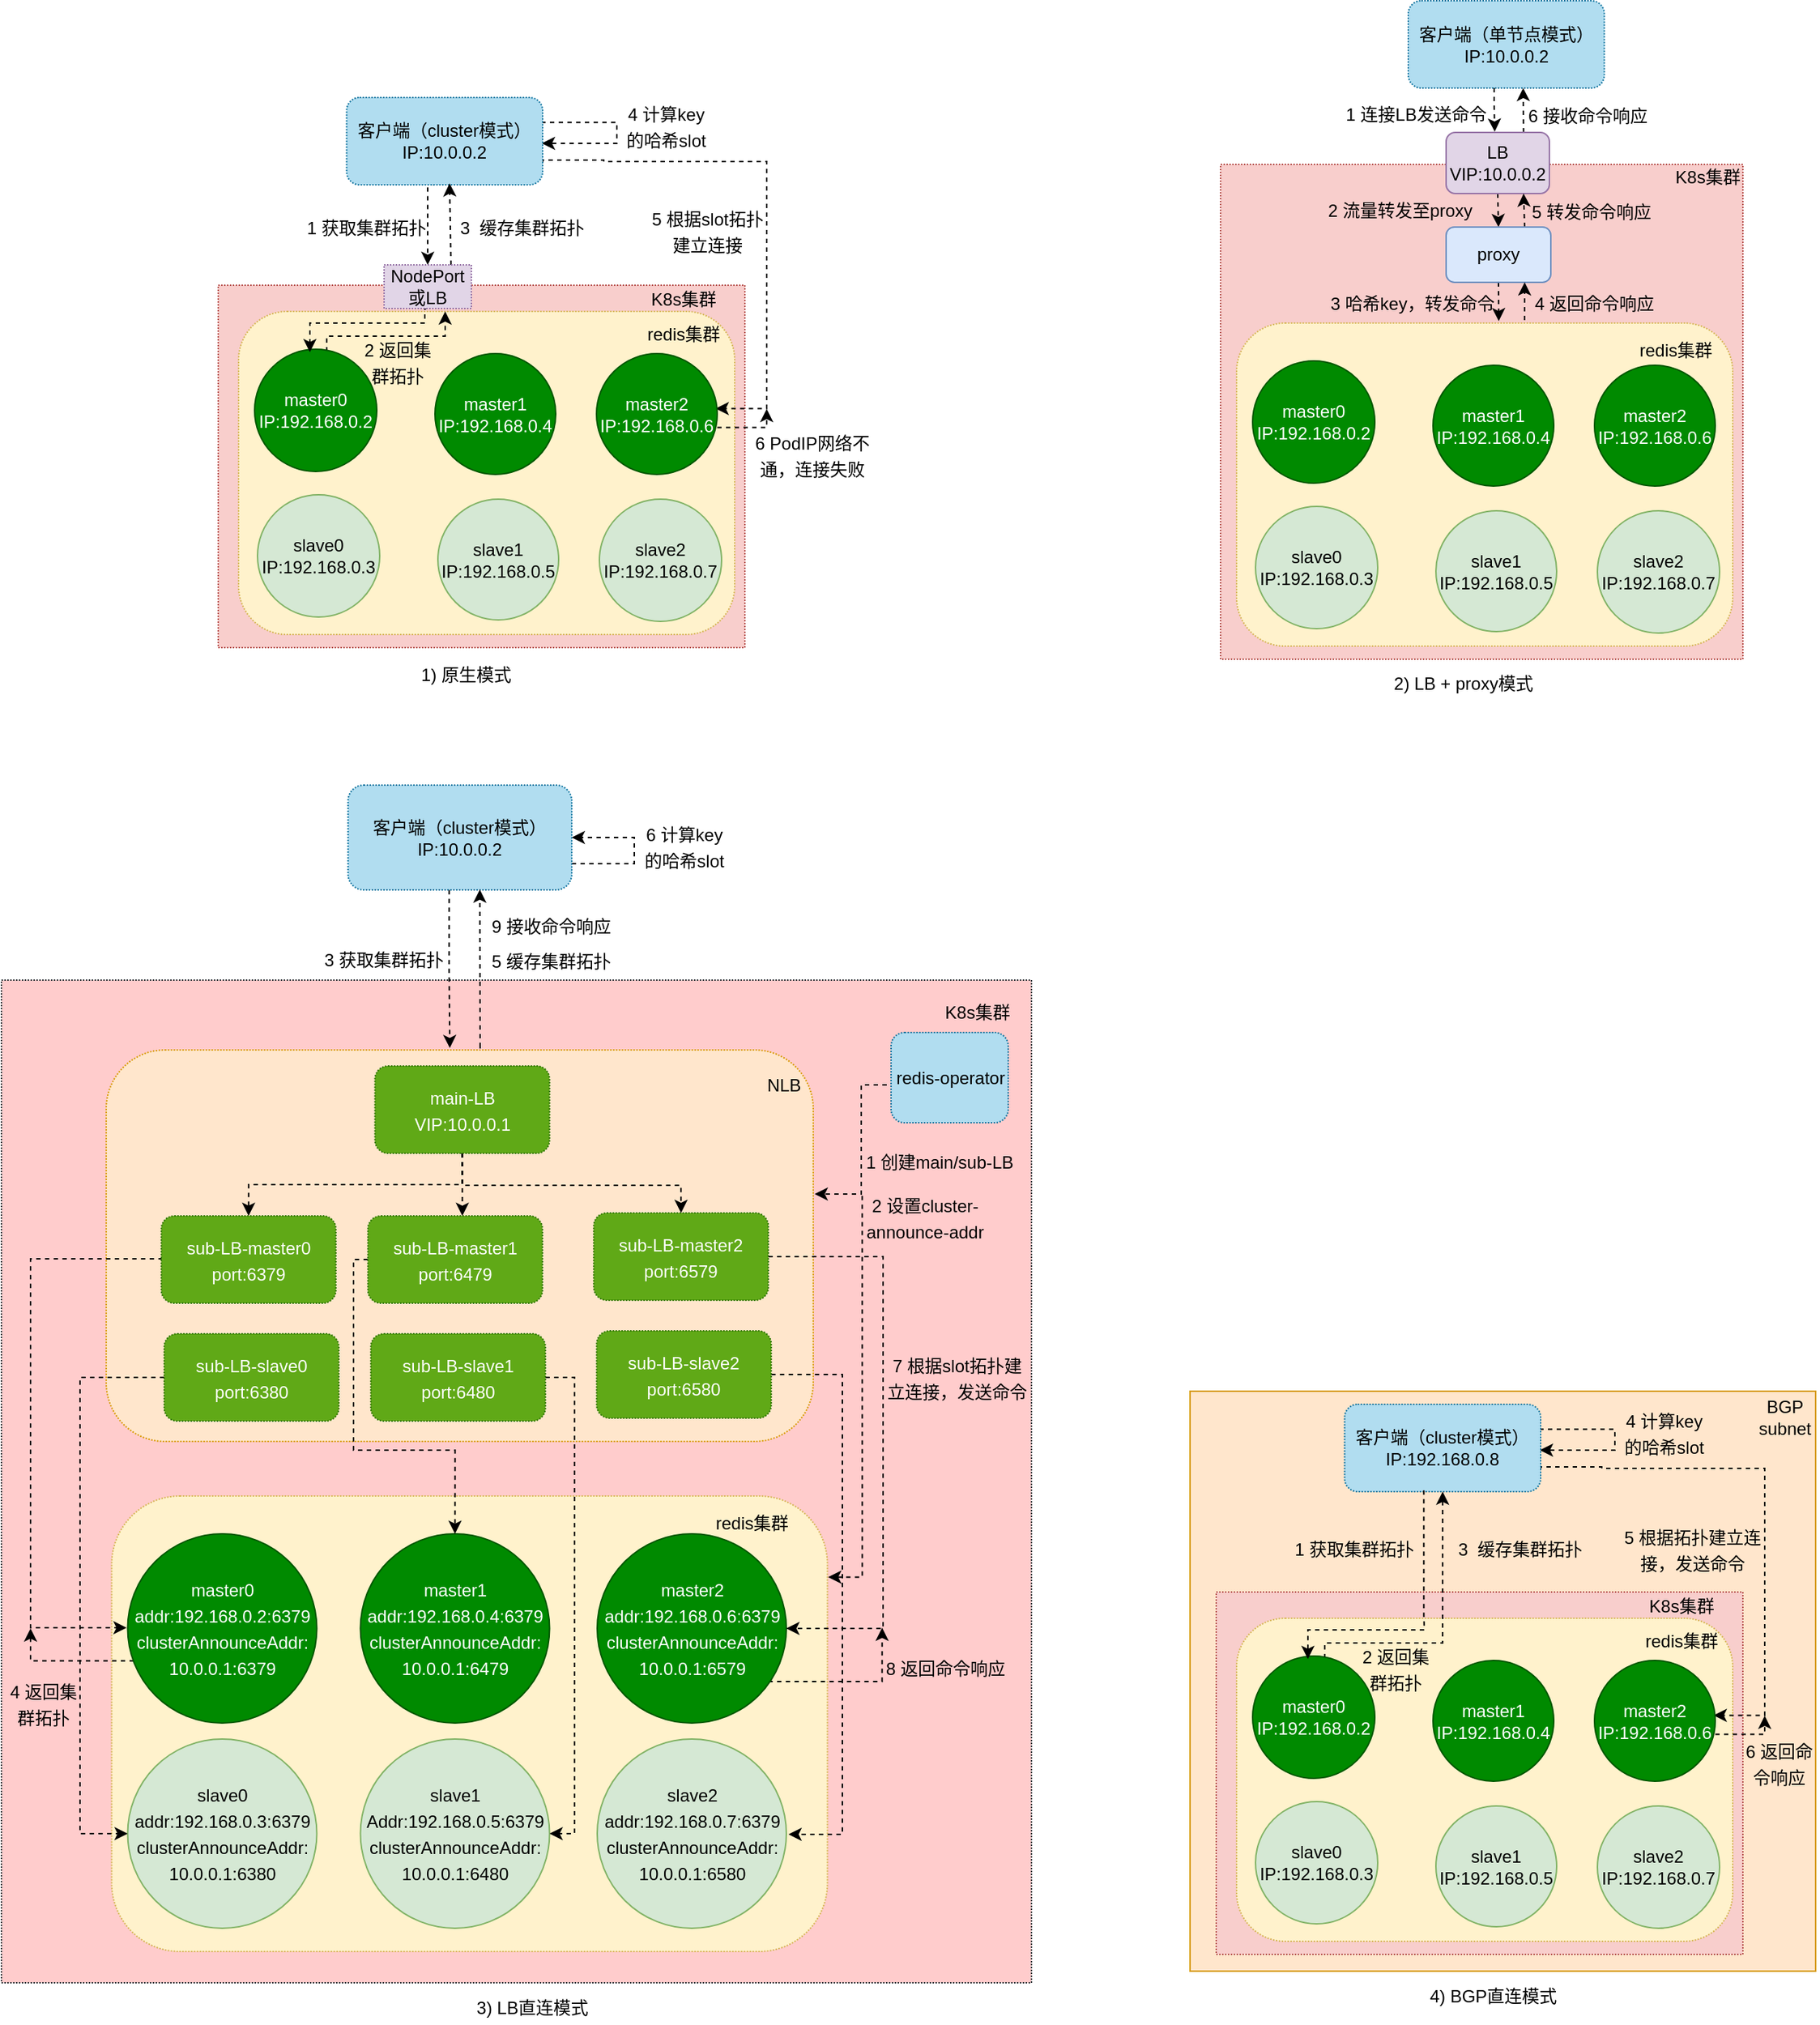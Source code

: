 <mxfile version="21.6.8" type="github">
  <diagram id="rYdwiMb5jvszhZctyrXV" name="第 1 页">
    <mxGraphModel dx="430" dy="563" grid="0" gridSize="10" guides="1" tooltips="1" connect="1" arrows="1" fold="1" page="0" pageScale="1" pageWidth="1920" pageHeight="1200" math="0" shadow="0">
      <root>
        <mxCell id="0" />
        <mxCell id="1" parent="0" />
        <mxCell id="7h_gLRWyWyL7MHuIv_91-29" value="" style="rounded=0;whiteSpace=wrap;html=1;fillColor=#ffe6cc;strokeColor=#d79b00;" parent="1" vertex="1">
          <mxGeometry x="1339" y="1168" width="430" height="398.5" as="geometry" />
        </mxCell>
        <mxCell id="fc0Et_haitifpb5bSG0c-15" value="" style="rounded=0;whiteSpace=wrap;html=1;fillColor=#f8cecc;dashed=1;dashPattern=1 1;strokeColor=#b85450;" parent="1" vertex="1">
          <mxGeometry x="671" y="408" width="362" height="249" as="geometry" />
        </mxCell>
        <mxCell id="fc0Et_haitifpb5bSG0c-1" value="" style="rounded=1;whiteSpace=wrap;html=1;dashed=1;dashPattern=1 1;fillColor=#fff2cc;strokeColor=#d6b656;" parent="1" vertex="1">
          <mxGeometry x="685" y="426" width="341" height="222" as="geometry" />
        </mxCell>
        <mxCell id="fc0Et_haitifpb5bSG0c-35" value="" style="rounded=0;whiteSpace=wrap;html=1;fillColor=#f8cecc;dashed=1;dashPattern=1 1;strokeColor=#b85450;" parent="1" vertex="1">
          <mxGeometry x="1360" y="325" width="359" height="340" as="geometry" />
        </mxCell>
        <mxCell id="k7kp1MV-_mNu26BSV135-30" style="edgeStyle=orthogonalEdgeStyle;rounded=0;orthogonalLoop=1;jettySize=auto;html=1;entryX=0.5;entryY=0;entryDx=0;entryDy=0;dashed=1;exitX=0.443;exitY=1.005;exitDx=0;exitDy=0;exitPerimeter=0;" parent="1" source="YQscOVflWYW1QB9K6YFz-41" target="k7kp1MV-_mNu26BSV135-29" edge="1">
          <mxGeometry relative="1" as="geometry">
            <mxPoint x="815" y="288" as="sourcePoint" />
            <Array as="points">
              <mxPoint x="815" y="336" />
            </Array>
          </mxGeometry>
        </mxCell>
        <mxCell id="k7kp1MV-_mNu26BSV135-39" style="edgeStyle=orthogonalEdgeStyle;rounded=0;orthogonalLoop=1;jettySize=auto;html=1;exitX=0.997;exitY=0.425;exitDx=0;exitDy=0;dashed=1;entryX=1;entryY=0.5;entryDx=0;entryDy=0;exitPerimeter=0;" parent="1" edge="1">
          <mxGeometry relative="1" as="geometry">
            <mxPoint x="893.47" y="310.47" as="targetPoint" />
            <Array as="points">
              <mxPoint x="945" y="296" />
              <mxPoint x="945" y="311" />
            </Array>
            <mxPoint x="892.997" y="296.12" as="sourcePoint" />
          </mxGeometry>
        </mxCell>
        <mxCell id="k7kp1MV-_mNu26BSV135-42" style="edgeStyle=orthogonalEdgeStyle;rounded=0;orthogonalLoop=1;jettySize=auto;html=1;exitX=1;exitY=0.75;exitDx=0;exitDy=0;dashed=1;entryX=0.999;entryY=0.437;entryDx=0;entryDy=0;entryPerimeter=0;" parent="1" source="YQscOVflWYW1QB9K6YFz-41" edge="1">
          <mxGeometry relative="1" as="geometry">
            <Array as="points">
              <mxPoint x="894" y="322" />
              <mxPoint x="936" y="322" />
              <mxPoint x="1048" y="323" />
              <mxPoint x="1048" y="493" />
            </Array>
            <mxPoint x="903" y="322" as="sourcePoint" />
            <mxPoint x="1012.917" y="492.721" as="targetPoint" />
          </mxGeometry>
        </mxCell>
        <mxCell id="YQscOVflWYW1QB9K6YFz-41" value="客户端（cluster模式）&lt;br&gt;IP:10.0.0.2" style="rounded=1;whiteSpace=wrap;html=1;fillColor=#b1ddf0;strokeColor=#10739e;dashed=1;dashPattern=1 1;" parent="1" vertex="1">
          <mxGeometry x="759.25" y="279" width="134.75" height="60" as="geometry" />
        </mxCell>
        <mxCell id="k7kp1MV-_mNu26BSV135-37" style="edgeStyle=orthogonalEdgeStyle;rounded=0;orthogonalLoop=1;jettySize=auto;html=1;exitX=0.5;exitY=0;exitDx=0;exitDy=0;entryX=0.393;entryY=-0.006;entryDx=0;entryDy=0;dashed=1;entryPerimeter=0;" parent="1" edge="1">
          <mxGeometry relative="1" as="geometry">
            <Array as="points">
              <mxPoint x="746" y="443" />
              <mxPoint x="827" y="443" />
            </Array>
            <mxPoint x="745.59" y="453.48" as="sourcePoint" />
            <mxPoint x="826.996" y="426.004" as="targetPoint" />
          </mxGeometry>
        </mxCell>
        <mxCell id="fc0Et_haitifpb5bSG0c-2" value="master0&lt;br&gt;IP:192.168.0.2" style="ellipse;whiteSpace=wrap;html=1;aspect=fixed;fillColor=#008a00;fontColor=#ffffff;strokeColor=#005700;" parent="1" vertex="1">
          <mxGeometry x="696" y="452" width="84" height="84" as="geometry" />
        </mxCell>
        <mxCell id="fc0Et_haitifpb5bSG0c-3" value="slave0&lt;br&gt;IP:192.168.0.3" style="ellipse;whiteSpace=wrap;html=1;aspect=fixed;fillColor=#d5e8d4;strokeColor=#82b366;" parent="1" vertex="1">
          <mxGeometry x="698" y="552" width="84" height="84" as="geometry" />
        </mxCell>
        <mxCell id="fc0Et_haitifpb5bSG0c-4" value="master1&lt;br&gt;IP:192.168.0.4" style="ellipse;whiteSpace=wrap;html=1;aspect=fixed;fillColor=#008a00;fontColor=#ffffff;strokeColor=#005700;" parent="1" vertex="1">
          <mxGeometry x="820" y="455" width="83" height="83" as="geometry" />
        </mxCell>
        <mxCell id="fc0Et_haitifpb5bSG0c-5" value="slave1&lt;br&gt;IP:192.168.0.5" style="ellipse;whiteSpace=wrap;html=1;aspect=fixed;fillColor=#d5e8d4;strokeColor=#82b366;" parent="1" vertex="1">
          <mxGeometry x="822" y="555" width="83" height="83" as="geometry" />
        </mxCell>
        <mxCell id="k7kp1MV-_mNu26BSV135-43" style="edgeStyle=orthogonalEdgeStyle;rounded=0;orthogonalLoop=1;jettySize=auto;html=1;exitX=0.993;exitY=0.6;exitDx=0;exitDy=0;dashed=1;exitPerimeter=0;" parent="1" edge="1">
          <mxGeometry relative="1" as="geometry">
            <mxPoint x="1048" y="493" as="targetPoint" />
            <Array as="points">
              <mxPoint x="1048" y="506" />
            </Array>
            <mxPoint x="1013.999" y="505.8" as="sourcePoint" />
          </mxGeometry>
        </mxCell>
        <mxCell id="fc0Et_haitifpb5bSG0c-6" value="master2&lt;br&gt;IP:192.168.0.6" style="ellipse;whiteSpace=wrap;html=1;aspect=fixed;fillColor=#008a00;fontColor=#ffffff;strokeColor=#005700;" parent="1" vertex="1">
          <mxGeometry x="931" y="455" width="83" height="83" as="geometry" />
        </mxCell>
        <mxCell id="fc0Et_haitifpb5bSG0c-7" value="slave2&lt;br&gt;IP:192.168.0.7" style="ellipse;whiteSpace=wrap;html=1;aspect=fixed;fillColor=#d5e8d4;strokeColor=#82b366;" parent="1" vertex="1">
          <mxGeometry x="933" y="555" width="84" height="84" as="geometry" />
        </mxCell>
        <mxCell id="fc0Et_haitifpb5bSG0c-13" value="&lt;p style=&quot;line-height: 150%;&quot;&gt;6 PodIP网络不通，连接失败&lt;/p&gt;" style="text;html=1;strokeColor=none;fillColor=none;align=center;verticalAlign=middle;whiteSpace=wrap;rounded=0;" parent="1" vertex="1">
          <mxGeometry x="1036.5" y="510" width="85" height="30" as="geometry" />
        </mxCell>
        <mxCell id="fc0Et_haitifpb5bSG0c-16" value="K8s集群" style="text;html=1;strokeColor=none;fillColor=none;align=center;verticalAlign=middle;whiteSpace=wrap;rounded=0;dashed=1;" parent="1" vertex="1">
          <mxGeometry x="961.13" y="403" width="60" height="30" as="geometry" />
        </mxCell>
        <mxCell id="fc0Et_haitifpb5bSG0c-43" style="edgeStyle=orthogonalEdgeStyle;rounded=0;orthogonalLoop=1;jettySize=auto;html=1;dashed=1;entryX=0.471;entryY=-0.013;entryDx=0;entryDy=0;entryPerimeter=0;" parent="1" source="7h_gLRWyWyL7MHuIv_91-78" target="fc0Et_haitifpb5bSG0c-37" edge="1">
          <mxGeometry relative="1" as="geometry">
            <mxPoint x="1549.49" y="204" as="sourcePoint" />
            <mxPoint x="1548.654" y="320.832" as="targetPoint" />
            <Array as="points">
              <mxPoint x="1548" y="283" />
              <mxPoint x="1548" y="283" />
            </Array>
          </mxGeometry>
        </mxCell>
        <mxCell id="fc0Et_haitifpb5bSG0c-36" value="K8s集群" style="text;html=1;strokeColor=none;fillColor=none;align=center;verticalAlign=middle;whiteSpace=wrap;rounded=0;dashed=1;" parent="1" vertex="1">
          <mxGeometry x="1665" y="319" width="60" height="30" as="geometry" />
        </mxCell>
        <mxCell id="fc0Et_haitifpb5bSG0c-44" style="edgeStyle=orthogonalEdgeStyle;rounded=0;orthogonalLoop=1;jettySize=auto;html=1;exitX=0.5;exitY=1;exitDx=0;exitDy=0;entryX=0.5;entryY=0;entryDx=0;entryDy=0;dashed=1;" parent="1" source="fc0Et_haitifpb5bSG0c-37" target="fc0Et_haitifpb5bSG0c-38" edge="1">
          <mxGeometry relative="1" as="geometry" />
        </mxCell>
        <mxCell id="k7kp1MV-_mNu26BSV135-44" style="edgeStyle=orthogonalEdgeStyle;rounded=0;orthogonalLoop=1;jettySize=auto;html=1;exitX=0.75;exitY=0;exitDx=0;exitDy=0;dashed=1;entryX=0.586;entryY=0.999;entryDx=0;entryDy=0;entryPerimeter=0;" parent="1" source="fc0Et_haitifpb5bSG0c-37" target="7h_gLRWyWyL7MHuIv_91-78" edge="1">
          <mxGeometry relative="1" as="geometry">
            <mxPoint x="1568.25" y="321" as="sourcePoint" />
            <mxPoint x="1568" y="263" as="targetPoint" />
          </mxGeometry>
        </mxCell>
        <mxCell id="fc0Et_haitifpb5bSG0c-37" value="LB&lt;br&gt;VIP:10.0.0.2" style="rounded=1;whiteSpace=wrap;html=1;fillColor=#e1d5e7;strokeColor=#9673a6;" parent="1" vertex="1">
          <mxGeometry x="1515" y="303" width="71" height="42" as="geometry" />
        </mxCell>
        <mxCell id="fc0Et_haitifpb5bSG0c-46" style="edgeStyle=orthogonalEdgeStyle;rounded=0;orthogonalLoop=1;jettySize=auto;html=1;exitX=0.5;exitY=1;exitDx=0;exitDy=0;entryX=0.417;entryY=0.003;entryDx=0;entryDy=0;entryPerimeter=0;dashed=1;" parent="1" source="fc0Et_haitifpb5bSG0c-38" edge="1">
          <mxGeometry relative="1" as="geometry">
            <mxPoint x="1551.197" y="432.666" as="targetPoint" />
          </mxGeometry>
        </mxCell>
        <mxCell id="k7kp1MV-_mNu26BSV135-45" style="edgeStyle=orthogonalEdgeStyle;rounded=0;orthogonalLoop=1;jettySize=auto;html=1;exitX=0.75;exitY=0;exitDx=0;exitDy=0;entryX=0.75;entryY=1;entryDx=0;entryDy=0;dashed=1;" parent="1" source="fc0Et_haitifpb5bSG0c-38" target="fc0Et_haitifpb5bSG0c-37" edge="1">
          <mxGeometry relative="1" as="geometry" />
        </mxCell>
        <mxCell id="fc0Et_haitifpb5bSG0c-38" value="proxy" style="rounded=1;whiteSpace=wrap;html=1;fillColor=#dae8fc;strokeColor=#6c8ebf;" parent="1" vertex="1">
          <mxGeometry x="1515" y="368" width="72" height="38" as="geometry" />
        </mxCell>
        <mxCell id="fc0Et_haitifpb5bSG0c-39" value="&lt;p style=&quot;line-height: 150%;&quot;&gt;1 连接LB发送命令&lt;/p&gt;" style="text;html=1;strokeColor=none;fillColor=none;align=center;verticalAlign=middle;whiteSpace=wrap;rounded=0;" parent="1" vertex="1">
          <mxGeometry x="1443" y="276" width="103" height="27.5" as="geometry" />
        </mxCell>
        <mxCell id="fc0Et_haitifpb5bSG0c-40" value="&lt;p style=&quot;line-height: 150%;&quot;&gt;3 哈希key，转发命令&lt;/p&gt;" style="text;html=1;strokeColor=none;fillColor=none;align=center;verticalAlign=middle;whiteSpace=wrap;rounded=0;" parent="1" vertex="1">
          <mxGeometry x="1434" y="411" width="116" height="17" as="geometry" />
        </mxCell>
        <mxCell id="k7kp1MV-_mNu26BSV135-31" style="edgeStyle=orthogonalEdgeStyle;rounded=0;orthogonalLoop=1;jettySize=auto;html=1;exitX=0.5;exitY=1;exitDx=0;exitDy=0;dashed=1;" parent="1" source="k7kp1MV-_mNu26BSV135-29" edge="1">
          <mxGeometry relative="1" as="geometry">
            <mxPoint x="734" y="454" as="targetPoint" />
            <Array as="points">
              <mxPoint x="813" y="424" />
              <mxPoint x="813" y="434" />
              <mxPoint x="734" y="434" />
            </Array>
          </mxGeometry>
        </mxCell>
        <mxCell id="k7kp1MV-_mNu26BSV135-34" style="edgeStyle=orthogonalEdgeStyle;rounded=0;orthogonalLoop=1;jettySize=auto;html=1;exitX=0.75;exitY=0;exitDx=0;exitDy=0;dashed=1;" parent="1" edge="1">
          <mxGeometry relative="1" as="geometry">
            <mxPoint x="830.99" y="394" as="sourcePoint" />
            <mxPoint x="830" y="338" as="targetPoint" />
            <Array as="points">
              <mxPoint x="830" y="394" />
            </Array>
          </mxGeometry>
        </mxCell>
        <mxCell id="k7kp1MV-_mNu26BSV135-29" value="NodePort或LB" style="text;html=1;strokeColor=#9673a6;fillColor=#e1d5e7;align=center;verticalAlign=middle;whiteSpace=wrap;rounded=0;dashed=1;dashPattern=1 1;" parent="1" vertex="1">
          <mxGeometry x="785" y="394" width="60" height="30" as="geometry" />
        </mxCell>
        <mxCell id="k7kp1MV-_mNu26BSV135-32" value="&lt;p style=&quot;line-height: 150%;&quot;&gt;1 获取集群拓扑&lt;/p&gt;" style="text;html=1;strokeColor=none;fillColor=none;align=center;verticalAlign=middle;whiteSpace=wrap;rounded=0;" parent="1" vertex="1">
          <mxGeometry x="724" y="348" width="98" height="40" as="geometry" />
        </mxCell>
        <mxCell id="k7kp1MV-_mNu26BSV135-35" value="&lt;p style=&quot;line-height: 150%;&quot;&gt;3&amp;nbsp; 缓存集群拓扑&lt;/p&gt;" style="text;html=1;strokeColor=none;fillColor=none;align=center;verticalAlign=middle;whiteSpace=wrap;rounded=0;" parent="1" vertex="1">
          <mxGeometry x="832.88" y="356" width="94.25" height="24" as="geometry" />
        </mxCell>
        <mxCell id="k7kp1MV-_mNu26BSV135-36" value="&lt;p style=&quot;line-height: 150%;&quot;&gt;2 返回集群拓扑&lt;/p&gt;" style="text;html=1;strokeColor=none;fillColor=none;align=center;verticalAlign=middle;whiteSpace=wrap;rounded=0;" parent="1" vertex="1">
          <mxGeometry x="768" y="445" width="53" height="31" as="geometry" />
        </mxCell>
        <mxCell id="k7kp1MV-_mNu26BSV135-38" value="&lt;p style=&quot;line-height: 150%;&quot;&gt;4 计算key的哈希slot&lt;/p&gt;" style="text;html=1;strokeColor=none;fillColor=none;align=center;verticalAlign=middle;whiteSpace=wrap;rounded=0;" parent="1" vertex="1">
          <mxGeometry x="949" y="283.5" width="60" height="31" as="geometry" />
        </mxCell>
        <mxCell id="k7kp1MV-_mNu26BSV135-41" value="&lt;p style=&quot;line-height: 150%;&quot;&gt;5 根据slot拓扑建立连接&lt;/p&gt;" style="text;html=1;strokeColor=none;fillColor=none;align=center;verticalAlign=middle;whiteSpace=wrap;rounded=0;" parent="1" vertex="1">
          <mxGeometry x="966.99" y="356" width="81.01" height="30" as="geometry" />
        </mxCell>
        <mxCell id="k7kp1MV-_mNu26BSV135-46" value="" style="endArrow=classic;html=1;rounded=0;dashed=1;entryX=0.75;entryY=1;entryDx=0;entryDy=0;exitX=0.469;exitY=0;exitDx=0;exitDy=0;exitPerimeter=0;" parent="1" target="fc0Et_haitifpb5bSG0c-38" edge="1">
          <mxGeometry width="50" height="50" relative="1" as="geometry">
            <mxPoint x="1568.929" y="432" as="sourcePoint" />
            <mxPoint x="1611" y="441" as="targetPoint" />
          </mxGeometry>
        </mxCell>
        <mxCell id="k7kp1MV-_mNu26BSV135-47" value="&lt;p style=&quot;line-height: 150%;&quot;&gt;2 流量转发至proxy&lt;/p&gt;" style="text;html=1;strokeColor=none;fillColor=none;align=center;verticalAlign=middle;whiteSpace=wrap;rounded=0;" parent="1" vertex="1">
          <mxGeometry x="1428" y="343.5" width="111" height="24" as="geometry" />
        </mxCell>
        <mxCell id="k7kp1MV-_mNu26BSV135-48" value="&lt;p style=&quot;line-height: 150%;&quot;&gt;4 返回命令响应&lt;/p&gt;" style="text;html=1;strokeColor=none;fillColor=none;align=center;verticalAlign=middle;whiteSpace=wrap;rounded=0;" parent="1" vertex="1">
          <mxGeometry x="1572.5" y="411" width="87.5" height="17" as="geometry" />
        </mxCell>
        <mxCell id="k7kp1MV-_mNu26BSV135-49" value="&lt;p style=&quot;line-height: 150%;&quot;&gt;6 接收命令响应&lt;/p&gt;" style="text;html=1;strokeColor=none;fillColor=none;align=center;verticalAlign=middle;whiteSpace=wrap;rounded=0;" parent="1" vertex="1">
          <mxGeometry x="1564.5" y="282.5" width="94.75" height="17" as="geometry" />
        </mxCell>
        <mxCell id="k7kp1MV-_mNu26BSV135-80" value="redis集群" style="text;html=1;strokeColor=none;fillColor=none;align=center;verticalAlign=middle;whiteSpace=wrap;rounded=0;dashed=1;dashPattern=1 1;" parent="1" vertex="1">
          <mxGeometry x="961.13" y="427" width="60" height="30" as="geometry" />
        </mxCell>
        <mxCell id="8dxpS0PHY5nWG-0NEdOh-6" value="&lt;p style=&quot;line-height: 150%;&quot;&gt;5 转发命令响应&lt;/p&gt;" style="text;html=1;strokeColor=none;fillColor=none;align=center;verticalAlign=middle;whiteSpace=wrap;rounded=0;" parent="1" vertex="1">
          <mxGeometry x="1573" y="348" width="84" height="17" as="geometry" />
        </mxCell>
        <mxCell id="7h_gLRWyWyL7MHuIv_91-4" value="" style="rounded=0;whiteSpace=wrap;html=1;fillColor=#f8cecc;dashed=1;dashPattern=1 1;strokeColor=#b85450;" parent="1" vertex="1">
          <mxGeometry x="1357" y="1306" width="362" height="249" as="geometry" />
        </mxCell>
        <mxCell id="7h_gLRWyWyL7MHuIv_91-5" value="" style="rounded=1;whiteSpace=wrap;html=1;dashed=1;dashPattern=1 1;fillColor=#fff2cc;strokeColor=#d6b656;" parent="1" vertex="1">
          <mxGeometry x="1371" y="1324" width="341" height="222" as="geometry" />
        </mxCell>
        <mxCell id="7h_gLRWyWyL7MHuIv_91-7" style="edgeStyle=orthogonalEdgeStyle;rounded=0;orthogonalLoop=1;jettySize=auto;html=1;exitX=0.997;exitY=0.425;exitDx=0;exitDy=0;dashed=1;entryX=1;entryY=0.5;entryDx=0;entryDy=0;exitPerimeter=0;" parent="1" edge="1">
          <mxGeometry relative="1" as="geometry">
            <mxPoint x="1579.47" y="1208.47" as="targetPoint" />
            <Array as="points">
              <mxPoint x="1631" y="1194" />
              <mxPoint x="1631" y="1209" />
            </Array>
            <mxPoint x="1578.997" y="1194.12" as="sourcePoint" />
          </mxGeometry>
        </mxCell>
        <mxCell id="7h_gLRWyWyL7MHuIv_91-8" style="edgeStyle=orthogonalEdgeStyle;rounded=0;orthogonalLoop=1;jettySize=auto;html=1;exitX=1;exitY=0.75;exitDx=0;exitDy=0;dashed=1;entryX=0.999;entryY=0.437;entryDx=0;entryDy=0;entryPerimeter=0;" parent="1" source="7h_gLRWyWyL7MHuIv_91-9" edge="1">
          <mxGeometry relative="1" as="geometry">
            <Array as="points">
              <mxPoint x="1580" y="1220" />
              <mxPoint x="1622" y="1220" />
              <mxPoint x="1734" y="1221" />
              <mxPoint x="1734" y="1391" />
            </Array>
            <mxPoint x="1589" y="1220" as="sourcePoint" />
            <mxPoint x="1698.917" y="1390.721" as="targetPoint" />
          </mxGeometry>
        </mxCell>
        <mxCell id="7h_gLRWyWyL7MHuIv_91-9" value="客户端（cluster模式）&lt;br&gt;IP:192.168.0.8" style="rounded=1;whiteSpace=wrap;html=1;fillColor=#b1ddf0;strokeColor=#10739e;dashed=1;dashPattern=1 1;" parent="1" vertex="1">
          <mxGeometry x="1445.25" y="1177" width="134.75" height="60" as="geometry" />
        </mxCell>
        <mxCell id="7h_gLRWyWyL7MHuIv_91-10" style="edgeStyle=orthogonalEdgeStyle;rounded=0;orthogonalLoop=1;jettySize=auto;html=1;exitX=0.5;exitY=0;exitDx=0;exitDy=0;entryX=0.5;entryY=1;entryDx=0;entryDy=0;dashed=1;" parent="1" target="7h_gLRWyWyL7MHuIv_91-9" edge="1">
          <mxGeometry relative="1" as="geometry">
            <Array as="points">
              <mxPoint x="1432" y="1341" />
              <mxPoint x="1513" y="1341" />
            </Array>
            <mxPoint x="1431.59" y="1351.48" as="sourcePoint" />
            <mxPoint x="1512.996" y="1324.004" as="targetPoint" />
          </mxGeometry>
        </mxCell>
        <mxCell id="7h_gLRWyWyL7MHuIv_91-11" value="master0&lt;br&gt;IP:192.168.0.2" style="ellipse;whiteSpace=wrap;html=1;aspect=fixed;fillColor=#008a00;fontColor=#ffffff;strokeColor=#005700;" parent="1" vertex="1">
          <mxGeometry x="1382" y="1350" width="84" height="84" as="geometry" />
        </mxCell>
        <mxCell id="7h_gLRWyWyL7MHuIv_91-12" value="slave0&lt;br&gt;IP:192.168.0.3" style="ellipse;whiteSpace=wrap;html=1;aspect=fixed;fillColor=#d5e8d4;strokeColor=#82b366;" parent="1" vertex="1">
          <mxGeometry x="1384" y="1450" width="84" height="84" as="geometry" />
        </mxCell>
        <mxCell id="7h_gLRWyWyL7MHuIv_91-13" value="master1&lt;br&gt;IP:192.168.0.4" style="ellipse;whiteSpace=wrap;html=1;aspect=fixed;fillColor=#008a00;fontColor=#ffffff;strokeColor=#005700;" parent="1" vertex="1">
          <mxGeometry x="1506" y="1353" width="83" height="83" as="geometry" />
        </mxCell>
        <mxCell id="7h_gLRWyWyL7MHuIv_91-14" value="slave1&lt;br&gt;IP:192.168.0.5" style="ellipse;whiteSpace=wrap;html=1;aspect=fixed;fillColor=#d5e8d4;strokeColor=#82b366;" parent="1" vertex="1">
          <mxGeometry x="1508" y="1453" width="83" height="83" as="geometry" />
        </mxCell>
        <mxCell id="7h_gLRWyWyL7MHuIv_91-15" style="edgeStyle=orthogonalEdgeStyle;rounded=0;orthogonalLoop=1;jettySize=auto;html=1;exitX=0.993;exitY=0.6;exitDx=0;exitDy=0;dashed=1;exitPerimeter=0;" parent="1" edge="1">
          <mxGeometry relative="1" as="geometry">
            <mxPoint x="1734" y="1391" as="targetPoint" />
            <Array as="points">
              <mxPoint x="1734" y="1404" />
            </Array>
            <mxPoint x="1699.999" y="1403.8" as="sourcePoint" />
          </mxGeometry>
        </mxCell>
        <mxCell id="7h_gLRWyWyL7MHuIv_91-16" value="master2&lt;br&gt;IP:192.168.0.6" style="ellipse;whiteSpace=wrap;html=1;aspect=fixed;fillColor=#008a00;fontColor=#ffffff;strokeColor=#005700;" parent="1" vertex="1">
          <mxGeometry x="1617" y="1353" width="83" height="83" as="geometry" />
        </mxCell>
        <mxCell id="7h_gLRWyWyL7MHuIv_91-17" value="slave2&lt;br&gt;IP:192.168.0.7" style="ellipse;whiteSpace=wrap;html=1;aspect=fixed;fillColor=#d5e8d4;strokeColor=#82b366;" parent="1" vertex="1">
          <mxGeometry x="1619" y="1453" width="84" height="84" as="geometry" />
        </mxCell>
        <mxCell id="7h_gLRWyWyL7MHuIv_91-18" value="&lt;p style=&quot;line-height: 150%;&quot;&gt;6 返回命令响应&lt;/p&gt;" style="text;html=1;strokeColor=none;fillColor=none;align=center;verticalAlign=middle;whiteSpace=wrap;rounded=0;" parent="1" vertex="1">
          <mxGeometry x="1715.5" y="1409" width="55.5" height="30" as="geometry" />
        </mxCell>
        <mxCell id="7h_gLRWyWyL7MHuIv_91-19" value="K8s集群" style="text;html=1;strokeColor=none;fillColor=none;align=center;verticalAlign=middle;whiteSpace=wrap;rounded=0;dashed=1;" parent="1" vertex="1">
          <mxGeometry x="1647.13" y="1301" width="60" height="30" as="geometry" />
        </mxCell>
        <mxCell id="7h_gLRWyWyL7MHuIv_91-20" style="edgeStyle=orthogonalEdgeStyle;rounded=0;orthogonalLoop=1;jettySize=auto;html=1;exitX=0.404;exitY=0.985;exitDx=0;exitDy=0;dashed=1;exitPerimeter=0;" parent="1" source="7h_gLRWyWyL7MHuIv_91-9" edge="1">
          <mxGeometry relative="1" as="geometry">
            <mxPoint x="1420" y="1352" as="targetPoint" />
            <Array as="points">
              <mxPoint x="1500" y="1322" />
              <mxPoint x="1500" y="1322" />
              <mxPoint x="1500" y="1332" />
              <mxPoint x="1420" y="1332" />
            </Array>
            <mxPoint x="1501" y="1322" as="sourcePoint" />
          </mxGeometry>
        </mxCell>
        <mxCell id="7h_gLRWyWyL7MHuIv_91-23" value="&lt;p style=&quot;line-height: 150%;&quot;&gt;1 获取集群拓扑&lt;/p&gt;" style="text;html=1;strokeColor=none;fillColor=none;align=center;verticalAlign=middle;whiteSpace=wrap;rounded=0;" parent="1" vertex="1">
          <mxGeometry x="1403" y="1256" width="98" height="40" as="geometry" />
        </mxCell>
        <mxCell id="7h_gLRWyWyL7MHuIv_91-24" value="&lt;p style=&quot;line-height: 150%;&quot;&gt;3&amp;nbsp; 缓存集群拓扑&lt;/p&gt;" style="text;html=1;strokeColor=none;fillColor=none;align=center;verticalAlign=middle;whiteSpace=wrap;rounded=0;" parent="1" vertex="1">
          <mxGeometry x="1518.88" y="1264" width="94.25" height="24" as="geometry" />
        </mxCell>
        <mxCell id="7h_gLRWyWyL7MHuIv_91-25" value="&lt;p style=&quot;line-height: 150%;&quot;&gt;2 返回集群拓扑&lt;/p&gt;" style="text;html=1;strokeColor=none;fillColor=none;align=center;verticalAlign=middle;whiteSpace=wrap;rounded=0;" parent="1" vertex="1">
          <mxGeometry x="1454" y="1343" width="53" height="31" as="geometry" />
        </mxCell>
        <mxCell id="7h_gLRWyWyL7MHuIv_91-26" value="&lt;p style=&quot;line-height: 150%;&quot;&gt;4 计算key的哈希slot&lt;/p&gt;" style="text;html=1;strokeColor=none;fillColor=none;align=center;verticalAlign=middle;whiteSpace=wrap;rounded=0;" parent="1" vertex="1">
          <mxGeometry x="1635" y="1181.5" width="60" height="31" as="geometry" />
        </mxCell>
        <mxCell id="7h_gLRWyWyL7MHuIv_91-27" value="&lt;p style=&quot;line-height: 150%;&quot;&gt;5 根据拓扑&lt;span style=&quot;background-color: initial;&quot;&gt;建立连接，发送命令&lt;/span&gt;&lt;/p&gt;" style="text;html=1;strokeColor=none;fillColor=none;align=center;verticalAlign=middle;whiteSpace=wrap;rounded=0;" parent="1" vertex="1">
          <mxGeometry x="1633.99" y="1262" width="101" height="30" as="geometry" />
        </mxCell>
        <mxCell id="7h_gLRWyWyL7MHuIv_91-28" value="redis集群" style="text;html=1;strokeColor=none;fillColor=none;align=center;verticalAlign=middle;whiteSpace=wrap;rounded=0;dashed=1;dashPattern=1 1;" parent="1" vertex="1">
          <mxGeometry x="1647.13" y="1325" width="60" height="30" as="geometry" />
        </mxCell>
        <mxCell id="7h_gLRWyWyL7MHuIv_91-30" value="BGP subnet" style="text;html=1;strokeColor=none;fillColor=none;align=center;verticalAlign=middle;whiteSpace=wrap;rounded=0;" parent="1" vertex="1">
          <mxGeometry x="1727" y="1171" width="42" height="30" as="geometry" />
        </mxCell>
        <mxCell id="7h_gLRWyWyL7MHuIv_91-66" value="" style="rounded=1;whiteSpace=wrap;html=1;dashed=1;dashPattern=1 1;fillColor=#fff2cc;strokeColor=#d6b656;" parent="1" vertex="1">
          <mxGeometry x="1371" y="434" width="341" height="222" as="geometry" />
        </mxCell>
        <mxCell id="7h_gLRWyWyL7MHuIv_91-67" value="master0&lt;br&gt;IP:192.168.0.2" style="ellipse;whiteSpace=wrap;html=1;aspect=fixed;fillColor=#008a00;fontColor=#ffffff;strokeColor=#005700;" parent="1" vertex="1">
          <mxGeometry x="1382" y="460" width="84" height="84" as="geometry" />
        </mxCell>
        <mxCell id="7h_gLRWyWyL7MHuIv_91-68" value="slave0&lt;br&gt;IP:192.168.0.3" style="ellipse;whiteSpace=wrap;html=1;aspect=fixed;fillColor=#d5e8d4;strokeColor=#82b366;" parent="1" vertex="1">
          <mxGeometry x="1384" y="560" width="84" height="84" as="geometry" />
        </mxCell>
        <mxCell id="7h_gLRWyWyL7MHuIv_91-69" value="master1&lt;br&gt;IP:192.168.0.4" style="ellipse;whiteSpace=wrap;html=1;aspect=fixed;fillColor=#008a00;fontColor=#ffffff;strokeColor=#005700;" parent="1" vertex="1">
          <mxGeometry x="1506" y="463" width="83" height="83" as="geometry" />
        </mxCell>
        <mxCell id="7h_gLRWyWyL7MHuIv_91-70" value="slave1&lt;br&gt;IP:192.168.0.5" style="ellipse;whiteSpace=wrap;html=1;aspect=fixed;fillColor=#d5e8d4;strokeColor=#82b366;" parent="1" vertex="1">
          <mxGeometry x="1508" y="563" width="83" height="83" as="geometry" />
        </mxCell>
        <mxCell id="7h_gLRWyWyL7MHuIv_91-71" value="master2&lt;br&gt;IP:192.168.0.6" style="ellipse;whiteSpace=wrap;html=1;aspect=fixed;fillColor=#008a00;fontColor=#ffffff;strokeColor=#005700;" parent="1" vertex="1">
          <mxGeometry x="1617" y="463" width="83" height="83" as="geometry" />
        </mxCell>
        <mxCell id="7h_gLRWyWyL7MHuIv_91-72" value="slave2&lt;br&gt;IP:192.168.0.7" style="ellipse;whiteSpace=wrap;html=1;aspect=fixed;fillColor=#d5e8d4;strokeColor=#82b366;" parent="1" vertex="1">
          <mxGeometry x="1619" y="563" width="84" height="84" as="geometry" />
        </mxCell>
        <mxCell id="7h_gLRWyWyL7MHuIv_91-73" value="redis集群" style="text;html=1;strokeColor=none;fillColor=none;align=center;verticalAlign=middle;whiteSpace=wrap;rounded=0;dashed=1;dashPattern=1 1;" parent="1" vertex="1">
          <mxGeometry x="1643" y="437.5" width="60" height="30" as="geometry" />
        </mxCell>
        <mxCell id="7h_gLRWyWyL7MHuIv_91-78" value="客户端（单节点模式）&lt;br&gt;IP:10.0.0.2" style="rounded=1;whiteSpace=wrap;html=1;fillColor=#b1ddf0;strokeColor=#10739e;dashed=1;dashPattern=1 1;" parent="1" vertex="1">
          <mxGeometry x="1489" y="212.5" width="134.75" height="60" as="geometry" />
        </mxCell>
        <mxCell id="7h_gLRWyWyL7MHuIv_91-134" value="" style="rounded=0;whiteSpace=wrap;html=1;fillColor=#ffcccc;dashed=1;dashPattern=1 1;strokeColor=#36393d;" parent="1" vertex="1">
          <mxGeometry x="522" y="885.5" width="708" height="689" as="geometry" />
        </mxCell>
        <mxCell id="7h_gLRWyWyL7MHuIv_91-135" value="" style="rounded=1;whiteSpace=wrap;html=1;fillColor=#ffe6cc;dashed=1;dashPattern=1 1;strokeColor=#d79b00;" parent="1" vertex="1">
          <mxGeometry x="594" y="933.5" width="486" height="269" as="geometry" />
        </mxCell>
        <mxCell id="7h_gLRWyWyL7MHuIv_91-136" style="edgeStyle=orthogonalEdgeStyle;rounded=0;orthogonalLoop=1;jettySize=auto;html=1;exitX=0.452;exitY=1.002;exitDx=0;exitDy=0;entryX=0.486;entryY=-0.005;entryDx=0;entryDy=0;entryPerimeter=0;dashed=1;exitPerimeter=0;" parent="1" source="7h_gLRWyWyL7MHuIv_91-138" target="7h_gLRWyWyL7MHuIv_91-135" edge="1">
          <mxGeometry relative="1" as="geometry">
            <Array as="points" />
          </mxGeometry>
        </mxCell>
        <mxCell id="7h_gLRWyWyL7MHuIv_91-137" style="edgeStyle=orthogonalEdgeStyle;rounded=0;orthogonalLoop=1;jettySize=auto;html=1;exitX=1;exitY=0.75;exitDx=0;exitDy=0;dashed=1;" parent="1" source="7h_gLRWyWyL7MHuIv_91-138" target="7h_gLRWyWyL7MHuIv_91-138" edge="1">
          <mxGeometry relative="1" as="geometry">
            <mxPoint x="1045" y="674.611" as="targetPoint" />
            <Array as="points">
              <mxPoint x="957" y="805.5" />
              <mxPoint x="957" y="787.5" />
            </Array>
          </mxGeometry>
        </mxCell>
        <mxCell id="7h_gLRWyWyL7MHuIv_91-138" value="客户端（cluster模式）&lt;br&gt;IP:10.0.0.2" style="rounded=1;whiteSpace=wrap;html=1;fillColor=#b1ddf0;strokeColor=#10739e;dashed=1;dashPattern=1 1;" parent="1" vertex="1">
          <mxGeometry x="760.25" y="751.5" width="153.75" height="72" as="geometry" />
        </mxCell>
        <mxCell id="7h_gLRWyWyL7MHuIv_91-139" style="edgeStyle=orthogonalEdgeStyle;rounded=0;orthogonalLoop=1;jettySize=auto;html=1;exitX=1.001;exitY=0.178;exitDx=0;exitDy=0;endArrow=none;endFill=0;startArrow=classic;startFill=1;dashed=1;exitPerimeter=0;" parent="1" source="7h_gLRWyWyL7MHuIv_91-140" edge="1">
          <mxGeometry relative="1" as="geometry">
            <mxPoint x="1113.667" y="1031.833" as="targetPoint" />
            <Array as="points">
              <mxPoint x="1114" y="1295.5" />
            </Array>
            <mxPoint x="1061.242" y="1295.401" as="sourcePoint" />
          </mxGeometry>
        </mxCell>
        <mxCell id="7h_gLRWyWyL7MHuIv_91-140" value="" style="rounded=1;whiteSpace=wrap;html=1;dashed=1;dashPattern=1 1;fillColor=#fff2cc;strokeColor=#d6b656;" parent="1" vertex="1">
          <mxGeometry x="597.75" y="1240" width="492" height="313" as="geometry" />
        </mxCell>
        <mxCell id="7h_gLRWyWyL7MHuIv_91-141" style="edgeStyle=orthogonalEdgeStyle;rounded=0;orthogonalLoop=1;jettySize=auto;html=1;exitX=0.033;exitY=0.671;exitDx=0;exitDy=0;dashed=1;exitPerimeter=0;" parent="1" source="7h_gLRWyWyL7MHuIv_91-142" edge="1">
          <mxGeometry relative="1" as="geometry">
            <mxPoint x="542" y="1331" as="targetPoint" />
            <Array as="points">
              <mxPoint x="542" y="1353.5" />
            </Array>
            <mxPoint x="659.75" y="1330.5" as="sourcePoint" />
          </mxGeometry>
        </mxCell>
        <mxCell id="7h_gLRWyWyL7MHuIv_91-142" value="&lt;p style=&quot;line-height: 150%;&quot;&gt;master0&lt;br&gt;addr:192.168.0.2:6379&lt;br&gt;clusterAnnounceAddr: 10.0.0.1:6379&lt;/p&gt;" style="ellipse;whiteSpace=wrap;html=1;aspect=fixed;fillColor=#008a00;fontColor=#ffffff;strokeColor=#005700;" parent="1" vertex="1">
          <mxGeometry x="608.75" y="1266" width="130" height="130" as="geometry" />
        </mxCell>
        <mxCell id="7h_gLRWyWyL7MHuIv_91-143" value="K8s集群" style="text;html=1;strokeColor=none;fillColor=none;align=center;verticalAlign=middle;whiteSpace=wrap;rounded=0;dashed=1;" parent="1" vertex="1">
          <mxGeometry x="1163" y="892.5" width="60" height="30" as="geometry" />
        </mxCell>
        <mxCell id="7h_gLRWyWyL7MHuIv_91-144" value="&lt;p style=&quot;line-height: 150%;&quot;&gt;slave0&lt;br&gt;addr:192.168.0.3:6379&lt;br&gt;clusterAnnounceAddr: 10.0.0.1:6380&lt;/p&gt;" style="ellipse;whiteSpace=wrap;html=1;aspect=fixed;fillColor=#d5e8d4;strokeColor=#82b366;" parent="1" vertex="1">
          <mxGeometry x="608.75" y="1407" width="130" height="130" as="geometry" />
        </mxCell>
        <mxCell id="7h_gLRWyWyL7MHuIv_91-145" style="edgeStyle=orthogonalEdgeStyle;rounded=0;orthogonalLoop=1;jettySize=auto;html=1;dashed=1;" parent="1" edge="1">
          <mxGeometry relative="1" as="geometry">
            <mxPoint x="1127.34" y="1330.5" as="targetPoint" />
            <Array as="points">
              <mxPoint x="1127.34" y="1367.5" />
            </Array>
            <mxPoint x="1049.13" y="1367.504" as="sourcePoint" />
          </mxGeometry>
        </mxCell>
        <mxCell id="7h_gLRWyWyL7MHuIv_91-146" value="&lt;p style=&quot;line-height: 150%;&quot;&gt;master2&lt;br&gt;addr:192.168.0.6:6379&lt;br&gt;clusterAnnounceAddr: 10.0.0.1:6579&lt;/p&gt;" style="ellipse;whiteSpace=wrap;html=1;aspect=fixed;fillColor=#008a00;fontColor=#ffffff;strokeColor=#005700;" parent="1" vertex="1">
          <mxGeometry x="931.5" y="1266" width="130" height="130" as="geometry" />
        </mxCell>
        <mxCell id="7h_gLRWyWyL7MHuIv_91-147" value="&lt;p style=&quot;line-height: 150%;&quot;&gt;slave2&lt;br&gt;addr:192.168.0.7:6379&lt;br&gt;clusterAnnounceAddr: 10.0.0.1:6580&lt;/p&gt;" style="ellipse;whiteSpace=wrap;html=1;aspect=fixed;fillColor=#d5e8d4;strokeColor=#82b366;" parent="1" vertex="1">
          <mxGeometry x="931.5" y="1407" width="130" height="130" as="geometry" />
        </mxCell>
        <mxCell id="7h_gLRWyWyL7MHuIv_91-148" value="&lt;p style=&quot;line-height: 150%;&quot;&gt;master1&lt;br&gt;addr:192.168.0.4:6379&lt;br&gt;clusterAnnounceAddr: 10.0.0.1:6479&lt;/p&gt;" style="ellipse;whiteSpace=wrap;html=1;aspect=fixed;fillColor=#008a00;fontColor=#ffffff;strokeColor=#005700;" parent="1" vertex="1">
          <mxGeometry x="768.75" y="1266" width="130" height="130" as="geometry" />
        </mxCell>
        <mxCell id="7h_gLRWyWyL7MHuIv_91-149" value="&lt;p style=&quot;line-height: 150%;&quot;&gt;slave1&lt;br&gt;Addr:192.168.0.5:6379&lt;br&gt;clusterAnnounceAddr: 10.0.0.1:6480&lt;/p&gt;" style="ellipse;whiteSpace=wrap;html=1;aspect=fixed;fillColor=#d5e8d4;strokeColor=#82b366;" parent="1" vertex="1">
          <mxGeometry x="768.75" y="1407" width="130" height="130" as="geometry" />
        </mxCell>
        <mxCell id="7h_gLRWyWyL7MHuIv_91-150" value="redis集群" style="text;html=1;strokeColor=none;fillColor=none;align=center;verticalAlign=middle;whiteSpace=wrap;rounded=0;" parent="1" vertex="1">
          <mxGeometry x="1007.75" y="1244" width="60" height="30" as="geometry" />
        </mxCell>
        <mxCell id="7h_gLRWyWyL7MHuIv_91-151" value="&lt;p style=&quot;line-height: 150%;&quot;&gt;1 创建main/sub-LB&lt;/p&gt;" style="text;html=1;strokeColor=none;fillColor=none;align=center;verticalAlign=middle;whiteSpace=wrap;rounded=0;" parent="1" vertex="1">
          <mxGeometry x="1111" y="996.5" width="112" height="27" as="geometry" />
        </mxCell>
        <mxCell id="7h_gLRWyWyL7MHuIv_91-152" value="&lt;p style=&quot;line-height: 150%;&quot;&gt;6 计算key的哈希slot&lt;br&gt;&lt;/p&gt;" style="text;html=1;strokeColor=none;fillColor=none;align=center;verticalAlign=middle;whiteSpace=wrap;rounded=0;" parent="1" vertex="1">
          <mxGeometry x="959.63" y="777.5" width="63" height="33" as="geometry" />
        </mxCell>
        <mxCell id="7h_gLRWyWyL7MHuIv_91-153" value="&lt;p style=&quot;line-height: 150%;&quot;&gt;7 根据slot拓扑建立连接，发送命令&lt;/p&gt;" style="text;html=1;strokeColor=none;fillColor=none;align=center;verticalAlign=middle;whiteSpace=wrap;rounded=0;" parent="1" vertex="1">
          <mxGeometry x="1128" y="1143.5" width="102" height="30" as="geometry" />
        </mxCell>
        <mxCell id="7h_gLRWyWyL7MHuIv_91-154" value="&lt;p style=&quot;line-height: 150%;&quot;&gt;8 返回命令响应&lt;br&gt;&lt;/p&gt;" style="text;html=1;strokeColor=none;fillColor=none;align=center;verticalAlign=middle;whiteSpace=wrap;rounded=0;" parent="1" vertex="1">
          <mxGeometry x="1127" y="1342.5" width="88" height="30" as="geometry" />
        </mxCell>
        <mxCell id="7h_gLRWyWyL7MHuIv_91-155" style="edgeStyle=orthogonalEdgeStyle;rounded=0;orthogonalLoop=1;jettySize=auto;html=1;exitX=0.5;exitY=1;exitDx=0;exitDy=0;entryX=0.5;entryY=0;entryDx=0;entryDy=0;dashed=1;" parent="1" source="7h_gLRWyWyL7MHuIv_91-158" target="7h_gLRWyWyL7MHuIv_91-160" edge="1">
          <mxGeometry relative="1" as="geometry" />
        </mxCell>
        <mxCell id="7h_gLRWyWyL7MHuIv_91-156" style="edgeStyle=orthogonalEdgeStyle;rounded=0;orthogonalLoop=1;jettySize=auto;html=1;exitX=0.5;exitY=1;exitDx=0;exitDy=0;dashed=1;" parent="1" source="7h_gLRWyWyL7MHuIv_91-158" target="7h_gLRWyWyL7MHuIv_91-162" edge="1">
          <mxGeometry relative="1" as="geometry">
            <Array as="points">
              <mxPoint x="839" y="1034.5" />
              <mxPoint x="839" y="1034.5" />
            </Array>
          </mxGeometry>
        </mxCell>
        <mxCell id="7h_gLRWyWyL7MHuIv_91-157" style="edgeStyle=orthogonalEdgeStyle;rounded=0;orthogonalLoop=1;jettySize=auto;html=1;exitX=0.5;exitY=1;exitDx=0;exitDy=0;entryX=0.5;entryY=0;entryDx=0;entryDy=0;dashed=1;" parent="1" source="7h_gLRWyWyL7MHuIv_91-158" target="7h_gLRWyWyL7MHuIv_91-164" edge="1">
          <mxGeometry relative="1" as="geometry">
            <Array as="points">
              <mxPoint x="839" y="1026.5" />
              <mxPoint x="989" y="1026.5" />
            </Array>
          </mxGeometry>
        </mxCell>
        <mxCell id="7h_gLRWyWyL7MHuIv_91-158" value="&lt;p style=&quot;line-height: 150%;&quot;&gt;main-LB&lt;br&gt;VIP:10.0.0.1&lt;/p&gt;" style="rounded=1;whiteSpace=wrap;html=1;fillColor=#60a917;strokeColor=#2D7600;fontColor=#ffffff;dashed=1;dashPattern=1 1;" parent="1" vertex="1">
          <mxGeometry x="778.75" y="944.5" width="120" height="60" as="geometry" />
        </mxCell>
        <mxCell id="7h_gLRWyWyL7MHuIv_91-159" style="edgeStyle=orthogonalEdgeStyle;rounded=0;orthogonalLoop=1;jettySize=auto;html=1;exitX=0;exitY=0.5;exitDx=0;exitDy=0;dashed=1;" parent="1" edge="1">
          <mxGeometry relative="1" as="geometry">
            <Array as="points">
              <mxPoint x="542" y="1077" />
              <mxPoint x="542" y="1331" />
            </Array>
            <mxPoint x="680.88" y="1077" as="sourcePoint" />
            <mxPoint x="608" y="1330.5" as="targetPoint" />
          </mxGeometry>
        </mxCell>
        <mxCell id="7h_gLRWyWyL7MHuIv_91-160" value="&lt;p style=&quot;line-height: 150%;&quot;&gt;sub-LB-master0&lt;br&gt;port:6379&lt;/p&gt;" style="rounded=1;whiteSpace=wrap;html=1;fillColor=#60a917;strokeColor=#2D7600;fontColor=#ffffff;dashed=1;dashPattern=1 1;" parent="1" vertex="1">
          <mxGeometry x="631.88" y="1047.5" width="120" height="60" as="geometry" />
        </mxCell>
        <mxCell id="7h_gLRWyWyL7MHuIv_91-161" style="edgeStyle=orthogonalEdgeStyle;rounded=0;orthogonalLoop=1;jettySize=auto;html=1;exitX=0;exitY=0.5;exitDx=0;exitDy=0;entryX=0.5;entryY=0;entryDx=0;entryDy=0;dashed=1;" parent="1" source="7h_gLRWyWyL7MHuIv_91-162" target="7h_gLRWyWyL7MHuIv_91-148" edge="1">
          <mxGeometry relative="1" as="geometry">
            <Array as="points">
              <mxPoint x="764" y="1077.5" />
              <mxPoint x="764" y="1208.5" />
              <mxPoint x="834" y="1208.5" />
            </Array>
          </mxGeometry>
        </mxCell>
        <mxCell id="7h_gLRWyWyL7MHuIv_91-162" value="&lt;p style=&quot;line-height: 150%;&quot;&gt;sub-LB-master1&lt;br&gt;port:6479&lt;/p&gt;" style="rounded=1;whiteSpace=wrap;html=1;fillColor=#60a917;strokeColor=#2D7600;fontColor=#ffffff;dashed=1;dashPattern=1 1;" parent="1" vertex="1">
          <mxGeometry x="773.88" y="1047.5" width="120" height="60" as="geometry" />
        </mxCell>
        <mxCell id="7h_gLRWyWyL7MHuIv_91-163" style="edgeStyle=orthogonalEdgeStyle;rounded=0;orthogonalLoop=1;jettySize=auto;html=1;exitX=1;exitY=0.5;exitDx=0;exitDy=0;dashed=1;entryX=1;entryY=0.5;entryDx=0;entryDy=0;" parent="1" source="7h_gLRWyWyL7MHuIv_91-164" target="7h_gLRWyWyL7MHuIv_91-146" edge="1">
          <mxGeometry relative="1" as="geometry">
            <Array as="points">
              <mxPoint x="1128" y="1075.5" />
              <mxPoint x="1128" y="1331.5" />
            </Array>
            <mxPoint x="1004.13" y="1075.5" as="sourcePoint" />
            <mxPoint x="1016.5" y="1331" as="targetPoint" />
          </mxGeometry>
        </mxCell>
        <mxCell id="7h_gLRWyWyL7MHuIv_91-164" value="&lt;p style=&quot;line-height: 150%;&quot;&gt;sub-LB-master2&lt;br&gt;port:6579&lt;/p&gt;" style="rounded=1;whiteSpace=wrap;html=1;fillColor=#60a917;strokeColor=#2D7600;fontColor=#ffffff;dashed=1;dashPattern=1 1;" parent="1" vertex="1">
          <mxGeometry x="929.13" y="1045.5" width="120" height="60" as="geometry" />
        </mxCell>
        <mxCell id="7h_gLRWyWyL7MHuIv_91-165" style="edgeStyle=orthogonalEdgeStyle;rounded=0;orthogonalLoop=1;jettySize=auto;html=1;exitX=0;exitY=0.5;exitDx=0;exitDy=0;entryX=0;entryY=0.5;entryDx=0;entryDy=0;dashed=1;" parent="1" source="7h_gLRWyWyL7MHuIv_91-166" target="7h_gLRWyWyL7MHuIv_91-144" edge="1">
          <mxGeometry relative="1" as="geometry">
            <Array as="points">
              <mxPoint x="576" y="1158.5" />
              <mxPoint x="576" y="1472.5" />
            </Array>
          </mxGeometry>
        </mxCell>
        <mxCell id="7h_gLRWyWyL7MHuIv_91-166" value="&lt;p style=&quot;line-height: 150%;&quot;&gt;sub-LB-slave0&lt;br&gt;p&lt;span style=&quot;background-color: initial;&quot;&gt;ort:6380&lt;/span&gt;&lt;/p&gt;" style="rounded=1;whiteSpace=wrap;html=1;fillColor=#60a917;strokeColor=#2D7600;fontColor=#ffffff;dashed=1;dashPattern=1 1;" parent="1" vertex="1">
          <mxGeometry x="633.88" y="1128.5" width="120" height="60" as="geometry" />
        </mxCell>
        <mxCell id="7h_gLRWyWyL7MHuIv_91-167" style="edgeStyle=orthogonalEdgeStyle;rounded=0;orthogonalLoop=1;jettySize=auto;html=1;exitX=1;exitY=0.5;exitDx=0;exitDy=0;entryX=1;entryY=0.5;entryDx=0;entryDy=0;dashed=1;" parent="1" source="7h_gLRWyWyL7MHuIv_91-168" target="7h_gLRWyWyL7MHuIv_91-149" edge="1">
          <mxGeometry relative="1" as="geometry" />
        </mxCell>
        <mxCell id="7h_gLRWyWyL7MHuIv_91-168" value="&lt;p style=&quot;line-height: 150%;&quot;&gt;sub-LB-slave1&lt;br&gt;port:6480&lt;/p&gt;" style="rounded=1;whiteSpace=wrap;html=1;fillColor=#60a917;strokeColor=#2D7600;fontColor=#ffffff;dashed=1;dashPattern=1 1;" parent="1" vertex="1">
          <mxGeometry x="775.88" y="1128.5" width="120" height="60" as="geometry" />
        </mxCell>
        <mxCell id="7h_gLRWyWyL7MHuIv_91-169" style="edgeStyle=orthogonalEdgeStyle;rounded=0;orthogonalLoop=1;jettySize=auto;html=1;exitX=1;exitY=0.5;exitDx=0;exitDy=0;dashed=1;" parent="1" edge="1">
          <mxGeometry relative="1" as="geometry">
            <Array as="points">
              <mxPoint x="1100" y="1156.5" />
              <mxPoint x="1100" y="1472.5" />
            </Array>
            <mxPoint x="1039.13" y="1156.5" as="sourcePoint" />
            <mxPoint x="1063" y="1472.5" as="targetPoint" />
          </mxGeometry>
        </mxCell>
        <mxCell id="7h_gLRWyWyL7MHuIv_91-170" value="&lt;p style=&quot;line-height: 150%;&quot;&gt;sub-LB-slave2&lt;br&gt;port:6580&lt;/p&gt;" style="rounded=1;whiteSpace=wrap;html=1;fillColor=#60a917;strokeColor=#2D7600;fontColor=#ffffff;dashed=1;dashPattern=1 1;" parent="1" vertex="1">
          <mxGeometry x="931.13" y="1126.5" width="120" height="60" as="geometry" />
        </mxCell>
        <mxCell id="7h_gLRWyWyL7MHuIv_91-171" style="edgeStyle=orthogonalEdgeStyle;rounded=0;orthogonalLoop=1;jettySize=auto;html=1;entryX=0.589;entryY=0.997;entryDx=0;entryDy=0;entryPerimeter=0;dashed=1;" parent="1" target="7h_gLRWyWyL7MHuIv_91-138" edge="1">
          <mxGeometry relative="1" as="geometry">
            <Array as="points">
              <mxPoint x="851" y="933.5" />
              <mxPoint x="851" y="933.5" />
            </Array>
            <mxPoint x="851" y="929.5" as="sourcePoint" />
          </mxGeometry>
        </mxCell>
        <mxCell id="7h_gLRWyWyL7MHuIv_91-172" value="NLB" style="text;html=1;strokeColor=none;fillColor=none;align=center;verticalAlign=middle;whiteSpace=wrap;rounded=0;" parent="1" vertex="1">
          <mxGeometry x="1029.75" y="942.5" width="60" height="30" as="geometry" />
        </mxCell>
        <mxCell id="7h_gLRWyWyL7MHuIv_91-173" style="edgeStyle=orthogonalEdgeStyle;rounded=0;orthogonalLoop=1;jettySize=auto;html=1;exitX=0;exitY=0.5;exitDx=0;exitDy=0;dashed=1;" parent="1" edge="1">
          <mxGeometry relative="1" as="geometry">
            <Array as="points">
              <mxPoint x="1113" y="957.5" />
              <mxPoint x="1113" y="1032.5" />
            </Array>
            <mxPoint x="1130.5" y="957.5" as="sourcePoint" />
            <mxPoint x="1081" y="1032.5" as="targetPoint" />
          </mxGeometry>
        </mxCell>
        <mxCell id="7h_gLRWyWyL7MHuIv_91-174" value="redis-operator" style="rounded=1;whiteSpace=wrap;html=1;fillColor=#b1ddf0;strokeColor=#10739e;dashed=1;dashPattern=1 1;" parent="1" vertex="1">
          <mxGeometry x="1133.5" y="921.5" width="80.5" height="62" as="geometry" />
        </mxCell>
        <mxCell id="7h_gLRWyWyL7MHuIv_91-175" value="&lt;p style=&quot;line-height: 150%;&quot;&gt;4 返回集群拓扑&lt;/p&gt;" style="text;html=1;strokeColor=none;fillColor=none;align=center;verticalAlign=middle;whiteSpace=wrap;rounded=0;" parent="1" vertex="1">
          <mxGeometry x="526" y="1355.5" width="50" height="54" as="geometry" />
        </mxCell>
        <mxCell id="7h_gLRWyWyL7MHuIv_91-176" value="&lt;p style=&quot;line-height: 150%;&quot;&gt;9 接收命令响应&lt;/p&gt;" style="text;html=1;strokeColor=none;fillColor=none;align=center;verticalAlign=middle;whiteSpace=wrap;rounded=0;" parent="1" vertex="1">
          <mxGeometry x="856.62" y="832.5" width="86.38" height="30" as="geometry" />
        </mxCell>
        <mxCell id="7h_gLRWyWyL7MHuIv_91-177" value="&lt;p style=&quot;line-height: 150%;&quot;&gt;3 获取集群拓扑&lt;/p&gt;" style="text;html=1;strokeColor=none;fillColor=none;align=center;verticalAlign=middle;whiteSpace=wrap;rounded=0;" parent="1" vertex="1">
          <mxGeometry x="742" y="858.5" width="86" height="25" as="geometry" />
        </mxCell>
        <mxCell id="7h_gLRWyWyL7MHuIv_91-178" value="&lt;p style=&quot;line-height: 150%;&quot;&gt;5 缓存集群拓扑&lt;/p&gt;" style="text;html=1;strokeColor=none;fillColor=none;align=center;verticalAlign=middle;whiteSpace=wrap;rounded=0;" parent="1" vertex="1">
          <mxGeometry x="857" y="859.5" width="86" height="24" as="geometry" />
        </mxCell>
        <mxCell id="7h_gLRWyWyL7MHuIv_91-179" value="&lt;p style=&quot;line-height: 150%;&quot;&gt;2 设置cluster-announce-addr&lt;/p&gt;" style="text;html=1;strokeColor=none;fillColor=none;align=center;verticalAlign=middle;whiteSpace=wrap;rounded=0;" parent="1" vertex="1">
          <mxGeometry x="1112" y="1035.5" width="90" height="27" as="geometry" />
        </mxCell>
        <mxCell id="7h_gLRWyWyL7MHuIv_91-180" value="1) 原生模式" style="text;html=1;strokeColor=none;fillColor=none;align=center;verticalAlign=middle;whiteSpace=wrap;rounded=0;" parent="1" vertex="1">
          <mxGeometry x="715.99" y="661" width="251" height="30" as="geometry" />
        </mxCell>
        <mxCell id="7h_gLRWyWyL7MHuIv_91-181" value="4) BGP直连模式" style="text;html=1;strokeColor=none;fillColor=none;align=center;verticalAlign=middle;whiteSpace=wrap;rounded=0;" parent="1" vertex="1">
          <mxGeometry x="1422" y="1568.5" width="251" height="30" as="geometry" />
        </mxCell>
        <mxCell id="7h_gLRWyWyL7MHuIv_91-182" value="2) LB + proxy模式" style="text;html=1;strokeColor=none;fillColor=none;align=center;verticalAlign=middle;whiteSpace=wrap;rounded=0;" parent="1" vertex="1">
          <mxGeometry x="1432" y="671" width="190" height="22" as="geometry" />
        </mxCell>
        <mxCell id="7h_gLRWyWyL7MHuIv_91-183" value="3) LB直连模式" style="text;html=1;strokeColor=none;fillColor=none;align=center;verticalAlign=middle;whiteSpace=wrap;rounded=0;" parent="1" vertex="1">
          <mxGeometry x="792.01" y="1580.5" width="190" height="22" as="geometry" />
        </mxCell>
      </root>
    </mxGraphModel>
  </diagram>
</mxfile>
